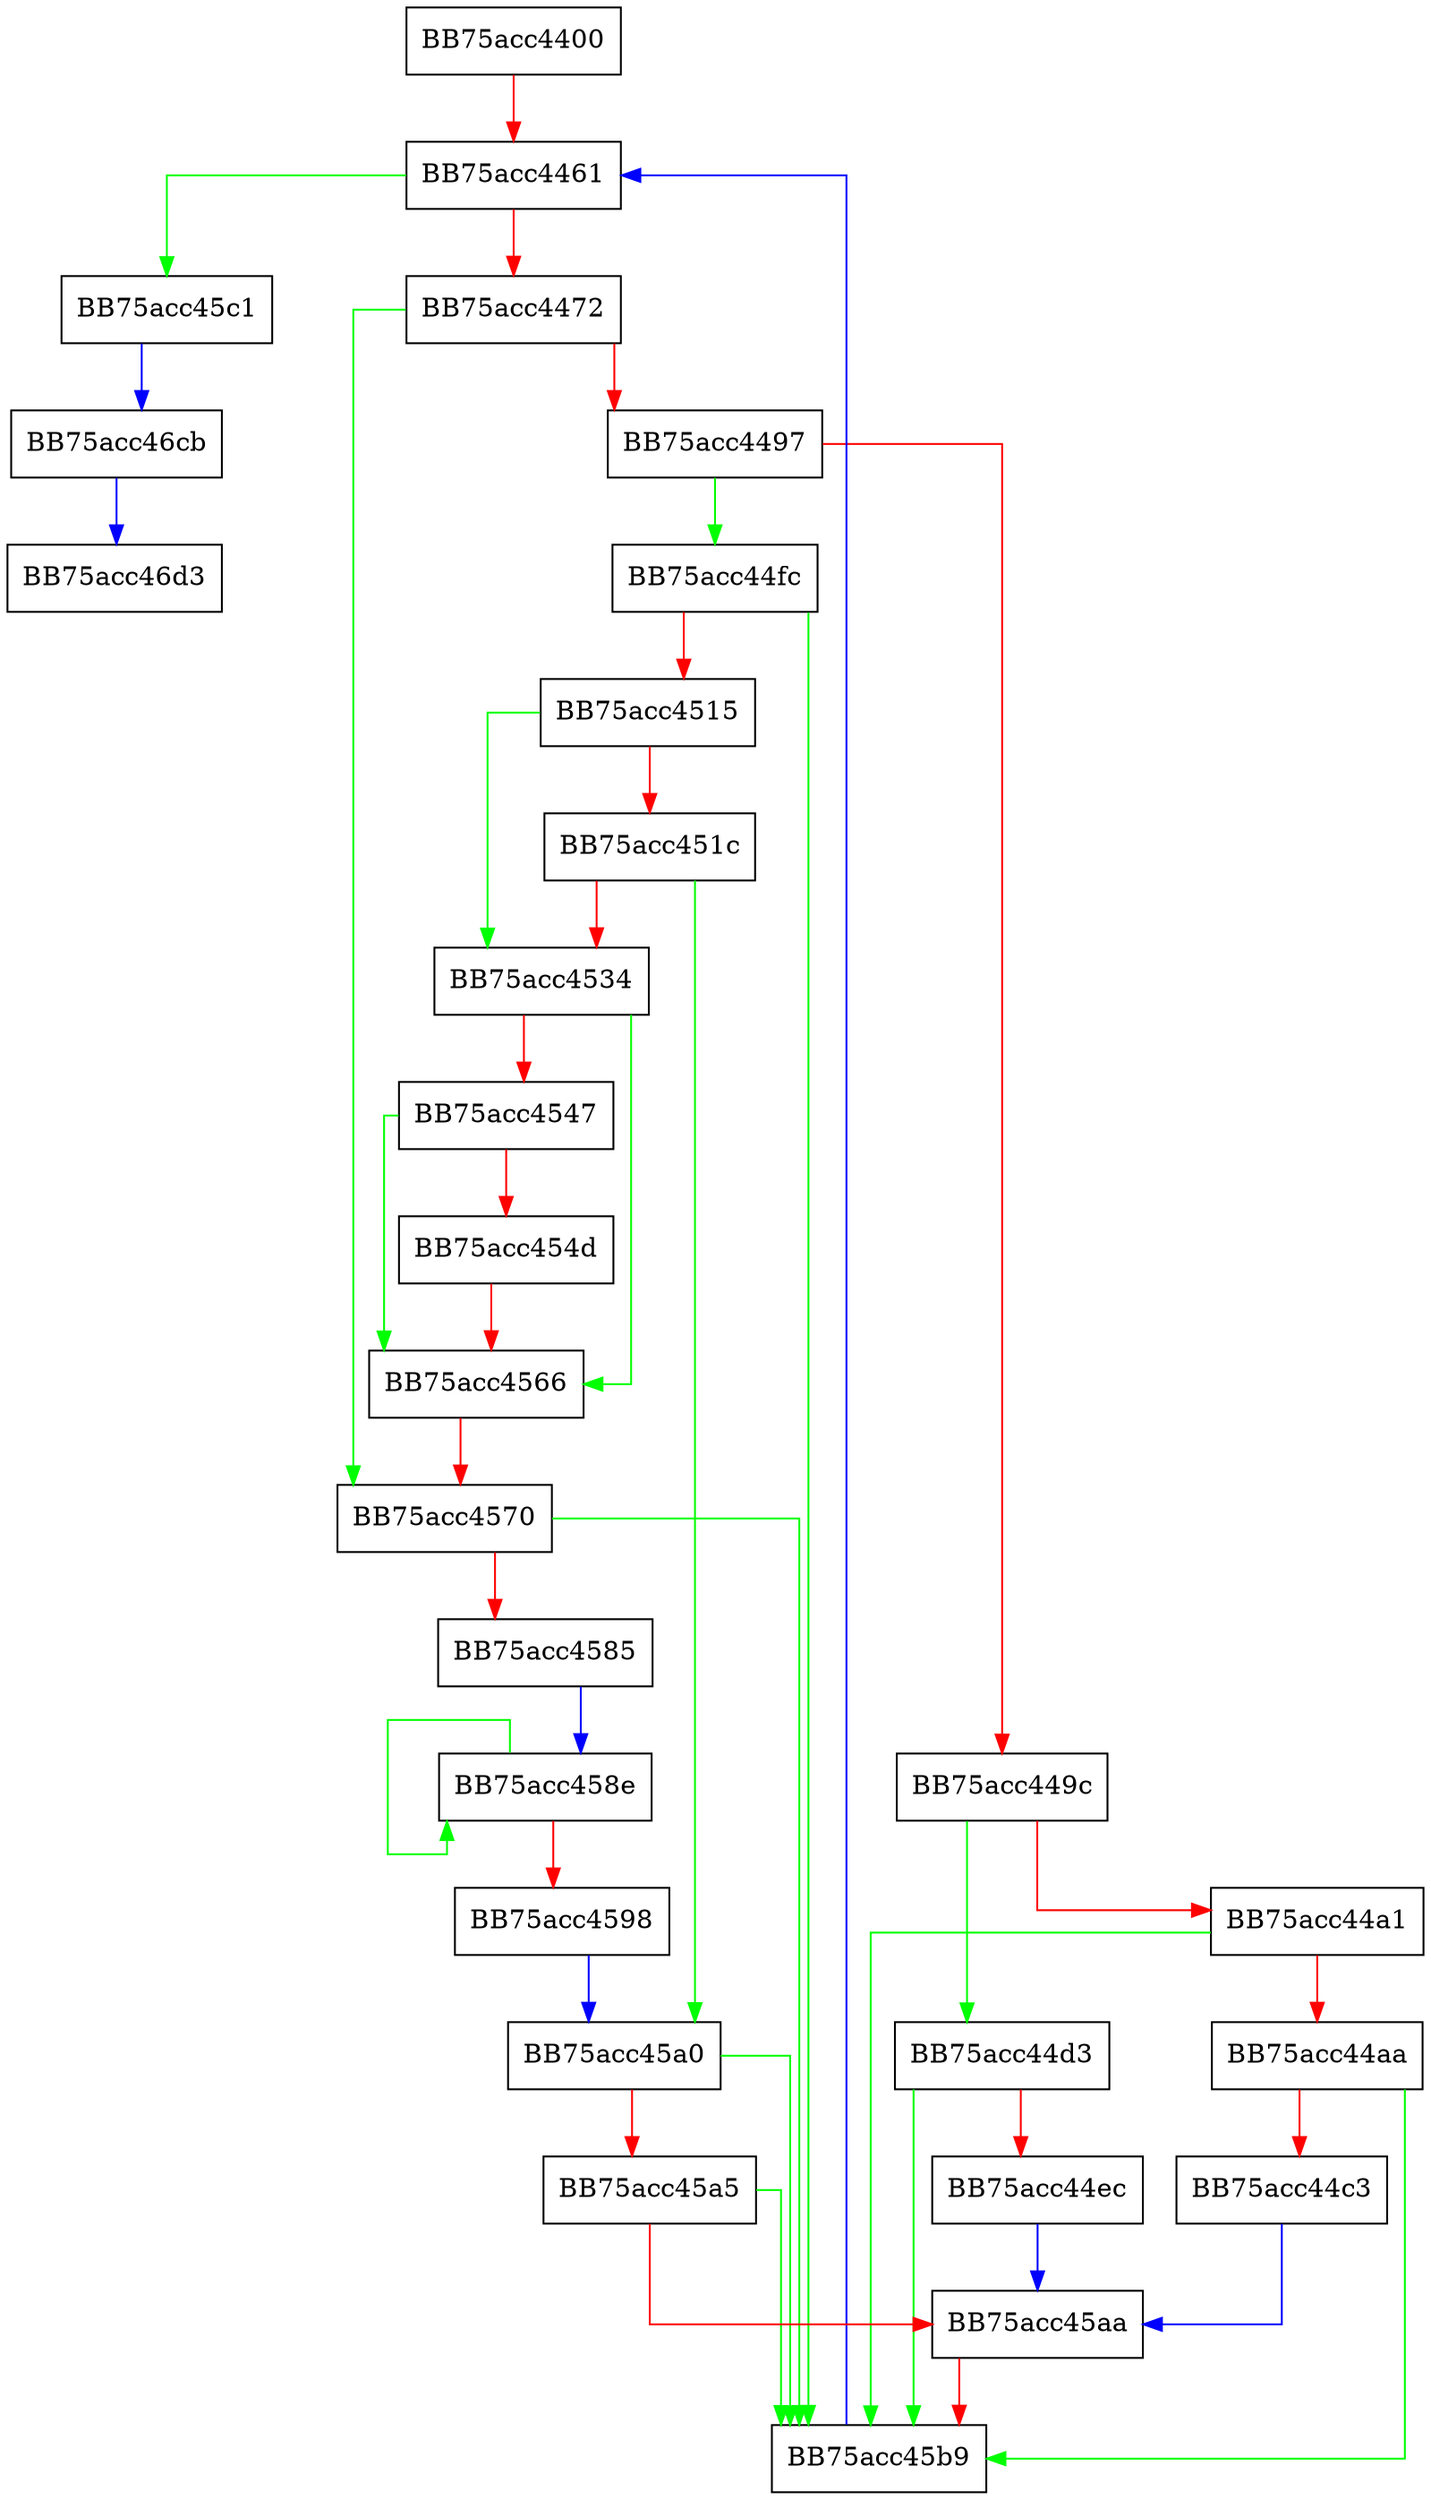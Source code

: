 digraph CreateReplayableFile {
  node [shape="box"];
  graph [splines=ortho];
  BB75acc4400 -> BB75acc4461 [color="red"];
  BB75acc4461 -> BB75acc45c1 [color="green"];
  BB75acc4461 -> BB75acc4472 [color="red"];
  BB75acc4472 -> BB75acc4570 [color="green"];
  BB75acc4472 -> BB75acc4497 [color="red"];
  BB75acc4497 -> BB75acc44fc [color="green"];
  BB75acc4497 -> BB75acc449c [color="red"];
  BB75acc449c -> BB75acc44d3 [color="green"];
  BB75acc449c -> BB75acc44a1 [color="red"];
  BB75acc44a1 -> BB75acc45b9 [color="green"];
  BB75acc44a1 -> BB75acc44aa [color="red"];
  BB75acc44aa -> BB75acc45b9 [color="green"];
  BB75acc44aa -> BB75acc44c3 [color="red"];
  BB75acc44c3 -> BB75acc45aa [color="blue"];
  BB75acc44d3 -> BB75acc45b9 [color="green"];
  BB75acc44d3 -> BB75acc44ec [color="red"];
  BB75acc44ec -> BB75acc45aa [color="blue"];
  BB75acc44fc -> BB75acc45b9 [color="green"];
  BB75acc44fc -> BB75acc4515 [color="red"];
  BB75acc4515 -> BB75acc4534 [color="green"];
  BB75acc4515 -> BB75acc451c [color="red"];
  BB75acc451c -> BB75acc45a0 [color="green"];
  BB75acc451c -> BB75acc4534 [color="red"];
  BB75acc4534 -> BB75acc4566 [color="green"];
  BB75acc4534 -> BB75acc4547 [color="red"];
  BB75acc4547 -> BB75acc4566 [color="green"];
  BB75acc4547 -> BB75acc454d [color="red"];
  BB75acc454d -> BB75acc4566 [color="red"];
  BB75acc4566 -> BB75acc4570 [color="red"];
  BB75acc4570 -> BB75acc45b9 [color="green"];
  BB75acc4570 -> BB75acc4585 [color="red"];
  BB75acc4585 -> BB75acc458e [color="blue"];
  BB75acc458e -> BB75acc458e [color="green"];
  BB75acc458e -> BB75acc4598 [color="red"];
  BB75acc4598 -> BB75acc45a0 [color="blue"];
  BB75acc45a0 -> BB75acc45b9 [color="green"];
  BB75acc45a0 -> BB75acc45a5 [color="red"];
  BB75acc45a5 -> BB75acc45b9 [color="green"];
  BB75acc45a5 -> BB75acc45aa [color="red"];
  BB75acc45aa -> BB75acc45b9 [color="red"];
  BB75acc45b9 -> BB75acc4461 [color="blue"];
  BB75acc45c1 -> BB75acc46cb [color="blue"];
  BB75acc46cb -> BB75acc46d3 [color="blue"];
}